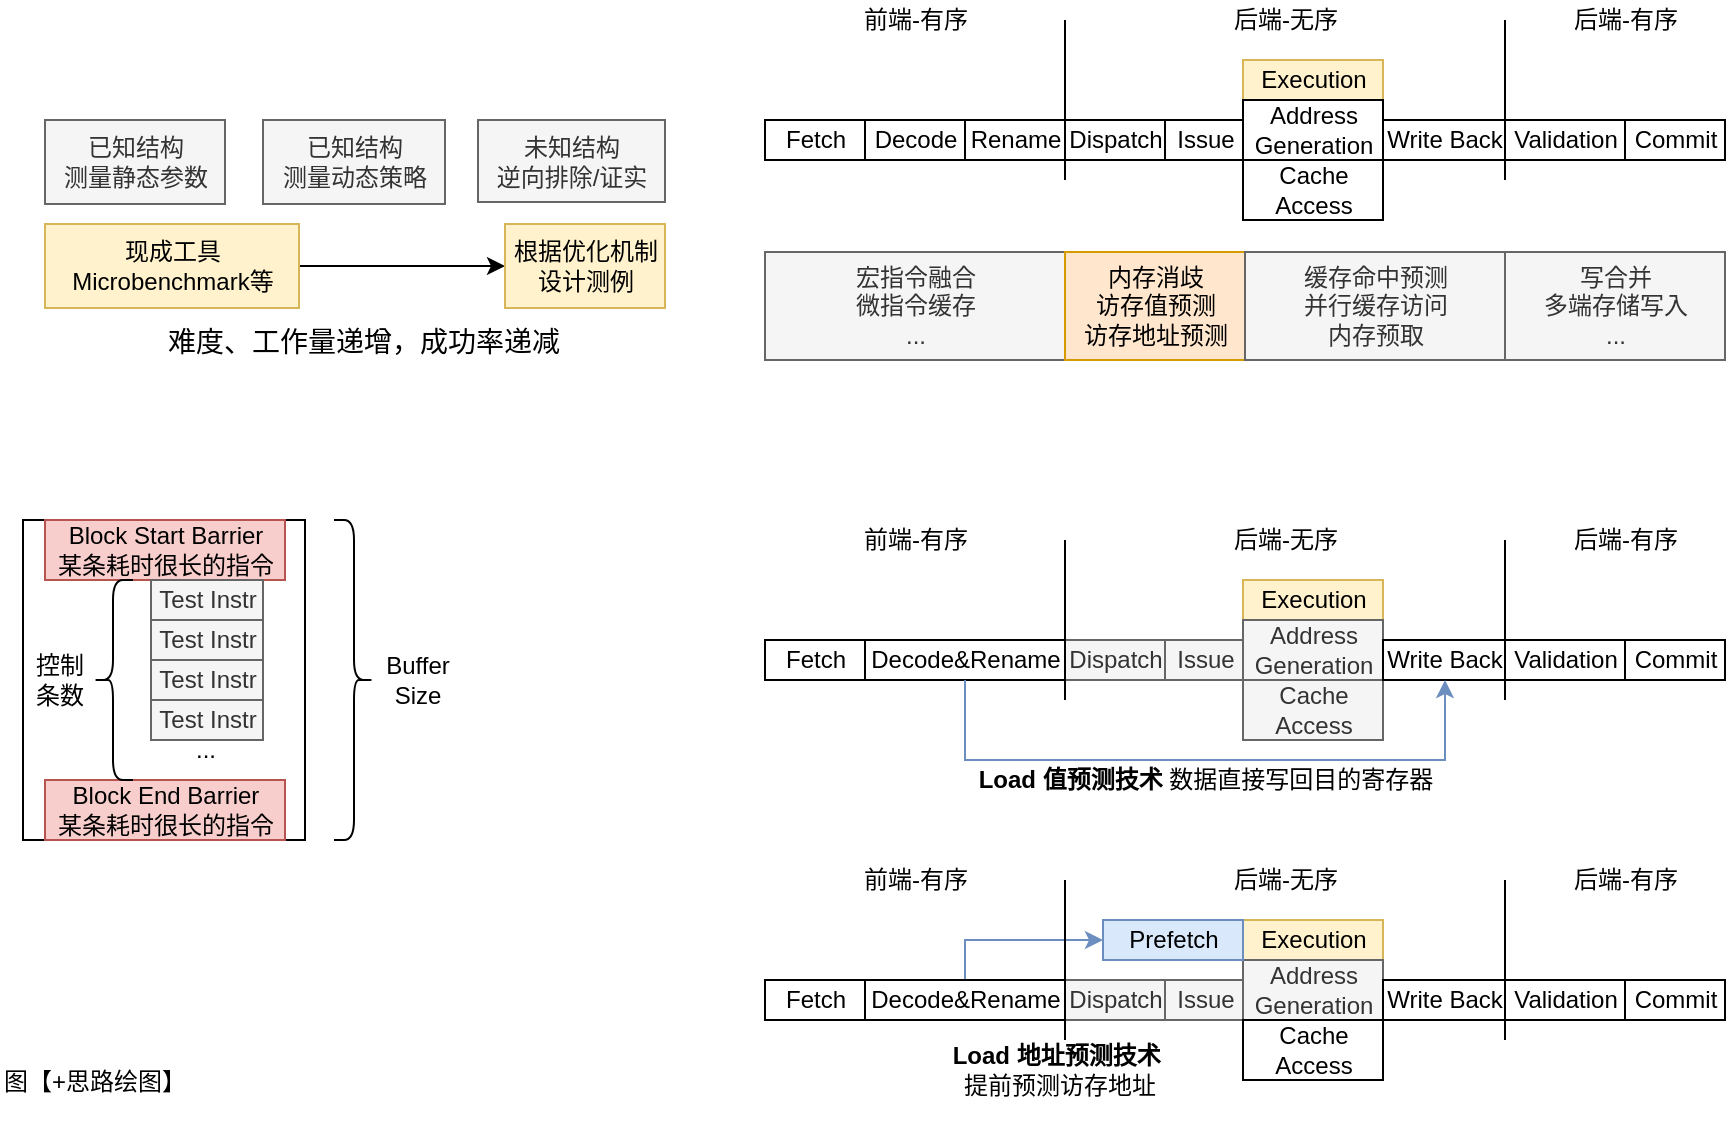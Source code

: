 <mxfile version="27.0.9">
  <diagram id="6I0OCvxSQrVGMHxT2VVA" name="Page-1">
    <mxGraphModel dx="514" dy="332" grid="0" gridSize="10" guides="1" tooltips="1" connect="1" arrows="1" fold="1" page="1" pageScale="1" pageWidth="850" pageHeight="1100" math="0" shadow="0">
      <root>
        <mxCell id="0" />
        <mxCell id="1" parent="0" />
        <mxCell id="UN--M1qzdoFLLi-wLeMt-39" value="" style="rounded=0;whiteSpace=wrap;html=1;fillColor=none;" parent="1" vertex="1">
          <mxGeometry x="68.5" y="410" width="141" height="160" as="geometry" />
        </mxCell>
        <mxCell id="UN--M1qzdoFLLi-wLeMt-1" value="已知结构&lt;div&gt;测量静态参数&lt;/div&gt;" style="rounded=0;whiteSpace=wrap;html=1;fillColor=#f5f5f5;strokeColor=#666666;fontColor=#333333;" parent="1" vertex="1">
          <mxGeometry x="79.5" y="210" width="90" height="42" as="geometry" />
        </mxCell>
        <mxCell id="UN--M1qzdoFLLi-wLeMt-2" value="已知结构&lt;div&gt;测量动态策略&lt;/div&gt;" style="rounded=0;whiteSpace=wrap;html=1;fillColor=#f5f5f5;strokeColor=#666666;fontColor=#333333;" parent="1" vertex="1">
          <mxGeometry x="188.5" y="210" width="91" height="42" as="geometry" />
        </mxCell>
        <mxCell id="UN--M1qzdoFLLi-wLeMt-3" value="未知结构&lt;div&gt;逆向排除/证实&lt;/div&gt;" style="rounded=0;whiteSpace=wrap;html=1;fillColor=#f5f5f5;strokeColor=#666666;fontColor=#333333;" parent="1" vertex="1">
          <mxGeometry x="296" y="210" width="93.5" height="41" as="geometry" />
        </mxCell>
        <mxCell id="UN--M1qzdoFLLi-wLeMt-5" value="&lt;font style=&quot;font-size: 14px;&quot;&gt;难度、工作量递增，成功率递减&lt;/font&gt;" style="text;html=1;align=center;verticalAlign=middle;whiteSpace=wrap;rounded=0;" parent="1" vertex="1">
          <mxGeometry x="98.5" y="306" width="280" height="30" as="geometry" />
        </mxCell>
        <mxCell id="UN--M1qzdoFLLi-wLeMt-10" style="edgeStyle=orthogonalEdgeStyle;rounded=0;orthogonalLoop=1;jettySize=auto;html=1;exitX=1;exitY=0.5;exitDx=0;exitDy=0;" parent="1" source="UN--M1qzdoFLLi-wLeMt-8" target="UN--M1qzdoFLLi-wLeMt-9" edge="1">
          <mxGeometry relative="1" as="geometry" />
        </mxCell>
        <mxCell id="UN--M1qzdoFLLi-wLeMt-8" value="现成工具&lt;br&gt;Microbenchmark等" style="rounded=0;whiteSpace=wrap;html=1;fillColor=#fff2cc;strokeColor=#d6b656;" parent="1" vertex="1">
          <mxGeometry x="79.5" y="262" width="127" height="42" as="geometry" />
        </mxCell>
        <mxCell id="UN--M1qzdoFLLi-wLeMt-9" value="根据优化机制&lt;div&gt;设计测例&lt;/div&gt;" style="rounded=0;whiteSpace=wrap;html=1;fillColor=#fff2cc;strokeColor=#d6b656;" parent="1" vertex="1">
          <mxGeometry x="309.5" y="262" width="80" height="42" as="geometry" />
        </mxCell>
        <mxCell id="UN--M1qzdoFLLi-wLeMt-11" value="Fetch" style="rounded=0;whiteSpace=wrap;html=1;" parent="1" vertex="1">
          <mxGeometry x="439.5" y="210" width="50" height="20" as="geometry" />
        </mxCell>
        <mxCell id="UN--M1qzdoFLLi-wLeMt-12" value="Decode" style="rounded=0;whiteSpace=wrap;html=1;" parent="1" vertex="1">
          <mxGeometry x="489.5" y="210" width="50" height="20" as="geometry" />
        </mxCell>
        <mxCell id="UN--M1qzdoFLLi-wLeMt-13" value="Rename" style="rounded=0;whiteSpace=wrap;html=1;" parent="1" vertex="1">
          <mxGeometry x="539.5" y="210" width="50" height="20" as="geometry" />
        </mxCell>
        <mxCell id="UN--M1qzdoFLLi-wLeMt-14" value="Dispatch" style="rounded=0;whiteSpace=wrap;html=1;" parent="1" vertex="1">
          <mxGeometry x="589.5" y="210" width="50" height="20" as="geometry" />
        </mxCell>
        <mxCell id="UN--M1qzdoFLLi-wLeMt-16" value="Issue" style="rounded=0;whiteSpace=wrap;html=1;" parent="1" vertex="1">
          <mxGeometry x="639.5" y="210" width="40" height="20" as="geometry" />
        </mxCell>
        <mxCell id="UN--M1qzdoFLLi-wLeMt-17" value="Execution" style="rounded=0;whiteSpace=wrap;html=1;fillColor=#fff2cc;strokeColor=#d6b656;" parent="1" vertex="1">
          <mxGeometry x="678.5" y="180" width="70" height="20" as="geometry" />
        </mxCell>
        <mxCell id="UN--M1qzdoFLLi-wLeMt-18" value="Address Generation" style="rounded=0;whiteSpace=wrap;html=1;" parent="1" vertex="1">
          <mxGeometry x="678.5" y="200" width="70" height="30" as="geometry" />
        </mxCell>
        <mxCell id="UN--M1qzdoFLLi-wLeMt-19" value="Cache&lt;div&gt;Access&lt;/div&gt;" style="rounded=0;whiteSpace=wrap;html=1;" parent="1" vertex="1">
          <mxGeometry x="678.5" y="230" width="70" height="30" as="geometry" />
        </mxCell>
        <mxCell id="UN--M1qzdoFLLi-wLeMt-20" value="Write Back" style="rounded=0;whiteSpace=wrap;html=1;" parent="1" vertex="1">
          <mxGeometry x="748.5" y="210" width="61" height="20" as="geometry" />
        </mxCell>
        <mxCell id="UN--M1qzdoFLLi-wLeMt-21" value="Validation" style="rounded=0;whiteSpace=wrap;html=1;" parent="1" vertex="1">
          <mxGeometry x="809.5" y="210" width="60" height="20" as="geometry" />
        </mxCell>
        <mxCell id="UN--M1qzdoFLLi-wLeMt-22" value="Commit" style="rounded=0;whiteSpace=wrap;html=1;" parent="1" vertex="1">
          <mxGeometry x="869.5" y="210" width="50" height="20" as="geometry" />
        </mxCell>
        <mxCell id="UN--M1qzdoFLLi-wLeMt-23" value="" style="endArrow=none;html=1;rounded=0;" parent="1" edge="1">
          <mxGeometry width="50" height="50" relative="1" as="geometry">
            <mxPoint x="589.5" y="240" as="sourcePoint" />
            <mxPoint x="589.5" y="160" as="targetPoint" />
          </mxGeometry>
        </mxCell>
        <mxCell id="UN--M1qzdoFLLi-wLeMt-24" value="" style="endArrow=none;html=1;rounded=0;" parent="1" edge="1">
          <mxGeometry width="50" height="50" relative="1" as="geometry">
            <mxPoint x="809.5" y="240" as="sourcePoint" />
            <mxPoint x="809.5" y="160" as="targetPoint" />
          </mxGeometry>
        </mxCell>
        <mxCell id="UN--M1qzdoFLLi-wLeMt-25" value="前端-有序" style="text;html=1;align=center;verticalAlign=middle;whiteSpace=wrap;rounded=0;" parent="1" vertex="1">
          <mxGeometry x="484.5" y="150" width="60" height="20" as="geometry" />
        </mxCell>
        <mxCell id="UN--M1qzdoFLLi-wLeMt-26" value="后端-无序" style="text;html=1;align=center;verticalAlign=middle;whiteSpace=wrap;rounded=0;" parent="1" vertex="1">
          <mxGeometry x="669.5" y="150" width="60" height="20" as="geometry" />
        </mxCell>
        <mxCell id="UN--M1qzdoFLLi-wLeMt-27" value="后端-有序" style="text;html=1;align=center;verticalAlign=middle;whiteSpace=wrap;rounded=0;" parent="1" vertex="1">
          <mxGeometry x="839.5" y="150" width="60" height="20" as="geometry" />
        </mxCell>
        <mxCell id="UN--M1qzdoFLLi-wLeMt-28" value="宏指令融合&lt;div&gt;微指令缓存&lt;/div&gt;&lt;div&gt;...&lt;/div&gt;" style="rounded=0;whiteSpace=wrap;html=1;fillColor=#f5f5f5;fontColor=#333333;strokeColor=#666666;" parent="1" vertex="1">
          <mxGeometry x="439.5" y="276" width="150" height="54" as="geometry" />
        </mxCell>
        <mxCell id="UN--M1qzdoFLLi-wLeMt-29" value="内存消歧&lt;div&gt;&lt;span style=&quot;background-color: transparent; color: light-dark(rgb(0, 0, 0), rgb(255, 255, 255));&quot;&gt;访存值预测&lt;/span&gt;&lt;/div&gt;&lt;div&gt;访存地址预测&lt;/div&gt;" style="rounded=0;whiteSpace=wrap;html=1;fillColor=#ffe6cc;strokeColor=#d79b00;" parent="1" vertex="1">
          <mxGeometry x="589.5" y="276" width="90" height="54" as="geometry" />
        </mxCell>
        <mxCell id="UN--M1qzdoFLLi-wLeMt-30" value="缓存命中预测&lt;div&gt;并行缓存访问&lt;/div&gt;&lt;div&gt;内存预取&lt;/div&gt;" style="rounded=0;whiteSpace=wrap;html=1;fillColor=#f5f5f5;fontColor=#333333;strokeColor=#666666;" parent="1" vertex="1">
          <mxGeometry x="679.5" y="276" width="130" height="54" as="geometry" />
        </mxCell>
        <mxCell id="UN--M1qzdoFLLi-wLeMt-31" value="写合并&lt;div&gt;多端存储写入&lt;/div&gt;&lt;div&gt;...&lt;/div&gt;" style="rounded=0;whiteSpace=wrap;html=1;fillColor=#f5f5f5;fontColor=#333333;strokeColor=#666666;" parent="1" vertex="1">
          <mxGeometry x="809.5" y="276" width="110" height="54" as="geometry" />
        </mxCell>
        <mxCell id="UN--M1qzdoFLLi-wLeMt-32" value="&lt;div&gt;Block Start Barrier&lt;/div&gt;某条耗时很长的指令" style="rounded=0;whiteSpace=wrap;html=1;fillColor=#f8cecc;strokeColor=#b85450;" parent="1" vertex="1">
          <mxGeometry x="79.5" y="410" width="120" height="30" as="geometry" />
        </mxCell>
        <mxCell id="UN--M1qzdoFLLi-wLeMt-33" value="&lt;div&gt;Block End Barrier&lt;/div&gt;某条耗时很长的指令" style="rounded=0;whiteSpace=wrap;html=1;fillColor=#f8cecc;strokeColor=#b85450;" parent="1" vertex="1">
          <mxGeometry x="79.5" y="540" width="120" height="30" as="geometry" />
        </mxCell>
        <mxCell id="UN--M1qzdoFLLi-wLeMt-34" value="&lt;div&gt;Test Instr&lt;/div&gt;" style="rounded=0;whiteSpace=wrap;html=1;fillColor=#f5f5f5;strokeColor=#666666;fontColor=#333333;" parent="1" vertex="1">
          <mxGeometry x="132.5" y="440" width="56" height="20" as="geometry" />
        </mxCell>
        <mxCell id="UN--M1qzdoFLLi-wLeMt-35" value="&lt;div&gt;Test Instr&lt;/div&gt;" style="rounded=0;whiteSpace=wrap;html=1;fillColor=#f5f5f5;strokeColor=#666666;fontColor=#333333;" parent="1" vertex="1">
          <mxGeometry x="132.5" y="460" width="56" height="20" as="geometry" />
        </mxCell>
        <mxCell id="UN--M1qzdoFLLi-wLeMt-36" value="&lt;div&gt;Test Instr&lt;/div&gt;" style="rounded=0;whiteSpace=wrap;html=1;fillColor=#f5f5f5;strokeColor=#666666;fontColor=#333333;" parent="1" vertex="1">
          <mxGeometry x="132.5" y="480" width="56" height="20" as="geometry" />
        </mxCell>
        <mxCell id="UN--M1qzdoFLLi-wLeMt-37" value="&lt;div&gt;Test Instr&lt;/div&gt;" style="rounded=0;whiteSpace=wrap;html=1;fillColor=#f5f5f5;strokeColor=#666666;fontColor=#333333;" parent="1" vertex="1">
          <mxGeometry x="132.5" y="500" width="56" height="20" as="geometry" />
        </mxCell>
        <mxCell id="UN--M1qzdoFLLi-wLeMt-38" value="..." style="text;html=1;align=center;verticalAlign=middle;whiteSpace=wrap;rounded=0;" parent="1" vertex="1">
          <mxGeometry x="134.5" y="520" width="50" height="10" as="geometry" />
        </mxCell>
        <mxCell id="UN--M1qzdoFLLi-wLeMt-40" value="Buffer Size" style="text;html=1;align=center;verticalAlign=middle;whiteSpace=wrap;rounded=0;" parent="1" vertex="1">
          <mxGeometry x="236" y="475" width="60" height="30" as="geometry" />
        </mxCell>
        <mxCell id="UN--M1qzdoFLLi-wLeMt-41" value="" style="shape=curlyBracket;whiteSpace=wrap;html=1;rounded=1;flipH=1;labelPosition=right;verticalLabelPosition=middle;align=left;verticalAlign=middle;" parent="1" vertex="1">
          <mxGeometry x="224" y="410" width="20" height="160" as="geometry" />
        </mxCell>
        <mxCell id="UN--M1qzdoFLLi-wLeMt-42" value="" style="shape=curlyBracket;whiteSpace=wrap;html=1;rounded=1;labelPosition=left;verticalLabelPosition=middle;align=right;verticalAlign=middle;" parent="1" vertex="1">
          <mxGeometry x="103.5" y="440" width="20" height="100" as="geometry" />
        </mxCell>
        <mxCell id="UN--M1qzdoFLLi-wLeMt-43" value="控制&lt;div&gt;条数&lt;/div&gt;" style="text;html=1;align=center;verticalAlign=middle;whiteSpace=wrap;rounded=0;" parent="1" vertex="1">
          <mxGeometry x="60" y="477.5" width="53.5" height="25" as="geometry" />
        </mxCell>
        <mxCell id="8vc1bO7KXdbWyIbkzTQZ-1" value="Fetch" style="rounded=0;whiteSpace=wrap;html=1;" vertex="1" parent="1">
          <mxGeometry x="439.5" y="470" width="50" height="20" as="geometry" />
        </mxCell>
        <mxCell id="8vc1bO7KXdbWyIbkzTQZ-2" value="Decode&amp;amp;Rename" style="rounded=0;whiteSpace=wrap;html=1;" vertex="1" parent="1">
          <mxGeometry x="489.5" y="470" width="100" height="20" as="geometry" />
        </mxCell>
        <mxCell id="8vc1bO7KXdbWyIbkzTQZ-4" value="Dispatch" style="rounded=0;whiteSpace=wrap;html=1;fillColor=#f5f5f5;fontColor=#333333;strokeColor=#666666;" vertex="1" parent="1">
          <mxGeometry x="589.5" y="470" width="50" height="20" as="geometry" />
        </mxCell>
        <mxCell id="8vc1bO7KXdbWyIbkzTQZ-5" value="Issue" style="rounded=0;whiteSpace=wrap;html=1;fillColor=#f5f5f5;fontColor=#333333;strokeColor=#666666;" vertex="1" parent="1">
          <mxGeometry x="639.5" y="470" width="40" height="20" as="geometry" />
        </mxCell>
        <mxCell id="8vc1bO7KXdbWyIbkzTQZ-6" value="Execution" style="rounded=0;whiteSpace=wrap;html=1;fillColor=#fff2cc;strokeColor=#d6b656;" vertex="1" parent="1">
          <mxGeometry x="678.5" y="440" width="70" height="20" as="geometry" />
        </mxCell>
        <mxCell id="8vc1bO7KXdbWyIbkzTQZ-7" value="Address Generation" style="rounded=0;whiteSpace=wrap;html=1;fillColor=#f5f5f5;fontColor=#333333;strokeColor=#666666;" vertex="1" parent="1">
          <mxGeometry x="678.5" y="460" width="70" height="30" as="geometry" />
        </mxCell>
        <mxCell id="8vc1bO7KXdbWyIbkzTQZ-8" value="Cache&lt;div&gt;Access&lt;/div&gt;" style="rounded=0;whiteSpace=wrap;html=1;fillColor=#f5f5f5;fontColor=#333333;strokeColor=#666666;" vertex="1" parent="1">
          <mxGeometry x="678.5" y="490" width="70" height="30" as="geometry" />
        </mxCell>
        <mxCell id="8vc1bO7KXdbWyIbkzTQZ-9" value="Write Back" style="rounded=0;whiteSpace=wrap;html=1;" vertex="1" parent="1">
          <mxGeometry x="748.5" y="470" width="61" height="20" as="geometry" />
        </mxCell>
        <mxCell id="8vc1bO7KXdbWyIbkzTQZ-10" value="Validation" style="rounded=0;whiteSpace=wrap;html=1;" vertex="1" parent="1">
          <mxGeometry x="809.5" y="470" width="60" height="20" as="geometry" />
        </mxCell>
        <mxCell id="8vc1bO7KXdbWyIbkzTQZ-11" value="Commit" style="rounded=0;whiteSpace=wrap;html=1;" vertex="1" parent="1">
          <mxGeometry x="869.5" y="470" width="50" height="20" as="geometry" />
        </mxCell>
        <mxCell id="8vc1bO7KXdbWyIbkzTQZ-12" value="" style="endArrow=none;html=1;rounded=0;" edge="1" parent="1">
          <mxGeometry width="50" height="50" relative="1" as="geometry">
            <mxPoint x="589.5" y="500" as="sourcePoint" />
            <mxPoint x="589.5" y="420" as="targetPoint" />
          </mxGeometry>
        </mxCell>
        <mxCell id="8vc1bO7KXdbWyIbkzTQZ-13" value="" style="endArrow=none;html=1;rounded=0;" edge="1" parent="1">
          <mxGeometry width="50" height="50" relative="1" as="geometry">
            <mxPoint x="809.5" y="500" as="sourcePoint" />
            <mxPoint x="809.5" y="420" as="targetPoint" />
          </mxGeometry>
        </mxCell>
        <mxCell id="8vc1bO7KXdbWyIbkzTQZ-14" value="前端-有序" style="text;html=1;align=center;verticalAlign=middle;whiteSpace=wrap;rounded=0;" vertex="1" parent="1">
          <mxGeometry x="484.5" y="410" width="60" height="20" as="geometry" />
        </mxCell>
        <mxCell id="8vc1bO7KXdbWyIbkzTQZ-15" value="后端-无序" style="text;html=1;align=center;verticalAlign=middle;whiteSpace=wrap;rounded=0;" vertex="1" parent="1">
          <mxGeometry x="669.5" y="410" width="60" height="20" as="geometry" />
        </mxCell>
        <mxCell id="8vc1bO7KXdbWyIbkzTQZ-16" value="后端-有序" style="text;html=1;align=center;verticalAlign=middle;whiteSpace=wrap;rounded=0;" vertex="1" parent="1">
          <mxGeometry x="839.5" y="410" width="60" height="20" as="geometry" />
        </mxCell>
        <mxCell id="8vc1bO7KXdbWyIbkzTQZ-18" style="edgeStyle=orthogonalEdgeStyle;rounded=0;orthogonalLoop=1;jettySize=auto;html=1;fillColor=#dae8fc;strokeColor=#6c8ebf;exitX=0.5;exitY=1;exitDx=0;exitDy=0;" edge="1" parent="1" source="8vc1bO7KXdbWyIbkzTQZ-2">
          <mxGeometry relative="1" as="geometry">
            <mxPoint x="539.5" y="500" as="sourcePoint" />
            <mxPoint x="779.5" y="490" as="targetPoint" />
            <Array as="points">
              <mxPoint x="539.5" y="530" />
              <mxPoint x="779.5" y="530" />
            </Array>
          </mxGeometry>
        </mxCell>
        <mxCell id="8vc1bO7KXdbWyIbkzTQZ-19" value="&lt;b&gt;Load 值预测技术&lt;/b&gt; 数据直接写回目的寄存器" style="text;html=1;align=center;verticalAlign=middle;whiteSpace=wrap;rounded=0;" vertex="1" parent="1">
          <mxGeometry x="539.5" y="530" width="240" height="20" as="geometry" />
        </mxCell>
        <mxCell id="8vc1bO7KXdbWyIbkzTQZ-20" value="Fetch" style="rounded=0;whiteSpace=wrap;html=1;" vertex="1" parent="1">
          <mxGeometry x="439.5" y="640" width="50" height="20" as="geometry" />
        </mxCell>
        <mxCell id="8vc1bO7KXdbWyIbkzTQZ-40" style="edgeStyle=orthogonalEdgeStyle;rounded=0;orthogonalLoop=1;jettySize=auto;html=1;entryX=0;entryY=0.5;entryDx=0;entryDy=0;fillColor=#dae8fc;strokeColor=#6c8ebf;" edge="1" parent="1" source="8vc1bO7KXdbWyIbkzTQZ-21" target="8vc1bO7KXdbWyIbkzTQZ-38">
          <mxGeometry relative="1" as="geometry">
            <mxPoint x="599.5" y="620" as="targetPoint" />
            <Array as="points">
              <mxPoint x="539.5" y="620" />
            </Array>
          </mxGeometry>
        </mxCell>
        <mxCell id="8vc1bO7KXdbWyIbkzTQZ-21" value="Decode&amp;amp;Rename" style="rounded=0;whiteSpace=wrap;html=1;" vertex="1" parent="1">
          <mxGeometry x="489.5" y="640" width="100" height="20" as="geometry" />
        </mxCell>
        <mxCell id="8vc1bO7KXdbWyIbkzTQZ-22" value="Dispatch" style="rounded=0;whiteSpace=wrap;html=1;fillColor=#f5f5f5;fontColor=#333333;strokeColor=#666666;" vertex="1" parent="1">
          <mxGeometry x="589.5" y="640" width="50" height="20" as="geometry" />
        </mxCell>
        <mxCell id="8vc1bO7KXdbWyIbkzTQZ-23" value="Issue" style="rounded=0;whiteSpace=wrap;html=1;fillColor=#f5f5f5;fontColor=#333333;strokeColor=#666666;" vertex="1" parent="1">
          <mxGeometry x="639.5" y="640" width="40" height="20" as="geometry" />
        </mxCell>
        <mxCell id="8vc1bO7KXdbWyIbkzTQZ-24" value="Execution" style="rounded=0;whiteSpace=wrap;html=1;fillColor=#fff2cc;strokeColor=#d6b656;" vertex="1" parent="1">
          <mxGeometry x="678.5" y="610" width="70" height="20" as="geometry" />
        </mxCell>
        <mxCell id="8vc1bO7KXdbWyIbkzTQZ-25" value="Address Generation" style="rounded=0;whiteSpace=wrap;html=1;fillColor=#f5f5f5;fontColor=#333333;strokeColor=#666666;" vertex="1" parent="1">
          <mxGeometry x="678.5" y="630" width="70" height="30" as="geometry" />
        </mxCell>
        <mxCell id="8vc1bO7KXdbWyIbkzTQZ-26" value="Cache&lt;div&gt;Access&lt;/div&gt;" style="rounded=0;whiteSpace=wrap;html=1;" vertex="1" parent="1">
          <mxGeometry x="678.5" y="660" width="70" height="30" as="geometry" />
        </mxCell>
        <mxCell id="8vc1bO7KXdbWyIbkzTQZ-27" value="Write Back" style="rounded=0;whiteSpace=wrap;html=1;" vertex="1" parent="1">
          <mxGeometry x="748.5" y="640" width="61" height="20" as="geometry" />
        </mxCell>
        <mxCell id="8vc1bO7KXdbWyIbkzTQZ-28" value="Validation" style="rounded=0;whiteSpace=wrap;html=1;" vertex="1" parent="1">
          <mxGeometry x="809.5" y="640" width="60" height="20" as="geometry" />
        </mxCell>
        <mxCell id="8vc1bO7KXdbWyIbkzTQZ-29" value="Commit" style="rounded=0;whiteSpace=wrap;html=1;" vertex="1" parent="1">
          <mxGeometry x="869.5" y="640" width="50" height="20" as="geometry" />
        </mxCell>
        <mxCell id="8vc1bO7KXdbWyIbkzTQZ-30" value="" style="endArrow=none;html=1;rounded=0;" edge="1" parent="1">
          <mxGeometry width="50" height="50" relative="1" as="geometry">
            <mxPoint x="589.5" y="670" as="sourcePoint" />
            <mxPoint x="589.5" y="590" as="targetPoint" />
          </mxGeometry>
        </mxCell>
        <mxCell id="8vc1bO7KXdbWyIbkzTQZ-31" value="" style="endArrow=none;html=1;rounded=0;" edge="1" parent="1">
          <mxGeometry width="50" height="50" relative="1" as="geometry">
            <mxPoint x="809.5" y="670" as="sourcePoint" />
            <mxPoint x="809.5" y="590" as="targetPoint" />
          </mxGeometry>
        </mxCell>
        <mxCell id="8vc1bO7KXdbWyIbkzTQZ-32" value="前端-有序" style="text;html=1;align=center;verticalAlign=middle;whiteSpace=wrap;rounded=0;" vertex="1" parent="1">
          <mxGeometry x="484.5" y="580" width="60" height="20" as="geometry" />
        </mxCell>
        <mxCell id="8vc1bO7KXdbWyIbkzTQZ-33" value="后端-无序" style="text;html=1;align=center;verticalAlign=middle;whiteSpace=wrap;rounded=0;" vertex="1" parent="1">
          <mxGeometry x="669.5" y="580" width="60" height="20" as="geometry" />
        </mxCell>
        <mxCell id="8vc1bO7KXdbWyIbkzTQZ-34" value="后端-有序" style="text;html=1;align=center;verticalAlign=middle;whiteSpace=wrap;rounded=0;" vertex="1" parent="1">
          <mxGeometry x="839.5" y="580" width="60" height="20" as="geometry" />
        </mxCell>
        <mxCell id="8vc1bO7KXdbWyIbkzTQZ-38" value="Prefetch" style="rounded=0;whiteSpace=wrap;html=1;fillColor=#dae8fc;strokeColor=#6c8ebf;" vertex="1" parent="1">
          <mxGeometry x="608.5" y="610" width="70" height="20" as="geometry" />
        </mxCell>
        <mxCell id="8vc1bO7KXdbWyIbkzTQZ-41" value="&lt;b&gt;Load 地址预测技术&lt;/b&gt;&amp;nbsp;&lt;div&gt;提前预测访存地址&lt;/div&gt;" style="text;html=1;align=center;verticalAlign=middle;whiteSpace=wrap;rounded=0;" vertex="1" parent="1">
          <mxGeometry x="531.5" y="670" width="110" height="30" as="geometry" />
        </mxCell>
        <mxCell id="8vc1bO7KXdbWyIbkzTQZ-42" value="图【+思路绘图】" style="text;whiteSpace=wrap;" vertex="1" parent="1">
          <mxGeometry x="57.005" y="677.003" width="119" height="36" as="geometry" />
        </mxCell>
      </root>
    </mxGraphModel>
  </diagram>
</mxfile>
